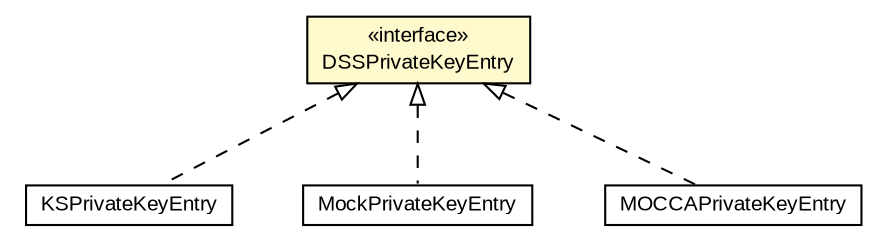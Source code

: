 #!/usr/local/bin/dot
#
# Class diagram 
# Generated by UMLGraph version R5_6-24-gf6e263 (http://www.umlgraph.org/)
#

digraph G {
	edge [fontname="arial",fontsize=10,labelfontname="arial",labelfontsize=10];
	node [fontname="arial",fontsize=10,shape=plaintext];
	nodesep=0.25;
	ranksep=0.5;
	// eu.europa.esig.dss.token.KSPrivateKeyEntry
	c299179 [label=<<table title="eu.europa.esig.dss.token.KSPrivateKeyEntry" border="0" cellborder="1" cellspacing="0" cellpadding="2" port="p" href="./KSPrivateKeyEntry.html">
		<tr><td><table border="0" cellspacing="0" cellpadding="1">
<tr><td align="center" balign="center"> KSPrivateKeyEntry </td></tr>
		</table></td></tr>
		</table>>, URL="./KSPrivateKeyEntry.html", fontname="arial", fontcolor="black", fontsize=10.0];
	// eu.europa.esig.dss.token.DSSPrivateKeyEntry
	c299180 [label=<<table title="eu.europa.esig.dss.token.DSSPrivateKeyEntry" border="0" cellborder="1" cellspacing="0" cellpadding="2" port="p" bgcolor="lemonChiffon" href="./DSSPrivateKeyEntry.html">
		<tr><td><table border="0" cellspacing="0" cellpadding="1">
<tr><td align="center" balign="center"> &#171;interface&#187; </td></tr>
<tr><td align="center" balign="center"> DSSPrivateKeyEntry </td></tr>
		</table></td></tr>
		</table>>, URL="./DSSPrivateKeyEntry.html", fontname="arial", fontcolor="black", fontsize=10.0];
	// eu.europa.esig.dss.test.mock.MockPrivateKeyEntry
	c299660 [label=<<table title="eu.europa.esig.dss.test.mock.MockPrivateKeyEntry" border="0" cellborder="1" cellspacing="0" cellpadding="2" port="p" href="../test/mock/MockPrivateKeyEntry.html">
		<tr><td><table border="0" cellspacing="0" cellpadding="1">
<tr><td align="center" balign="center"> MockPrivateKeyEntry </td></tr>
		</table></td></tr>
		</table>>, URL="../test/mock/MockPrivateKeyEntry.html", fontname="arial", fontcolor="black", fontsize=10.0];
	// eu.europa.esig.dss.token.mocca.MOCCAPrivateKeyEntry
	c299663 [label=<<table title="eu.europa.esig.dss.token.mocca.MOCCAPrivateKeyEntry" border="0" cellborder="1" cellspacing="0" cellpadding="2" port="p" href="./mocca/MOCCAPrivateKeyEntry.html">
		<tr><td><table border="0" cellspacing="0" cellpadding="1">
<tr><td align="center" balign="center"> MOCCAPrivateKeyEntry </td></tr>
		</table></td></tr>
		</table>>, URL="./mocca/MOCCAPrivateKeyEntry.html", fontname="arial", fontcolor="black", fontsize=10.0];
	//eu.europa.esig.dss.token.KSPrivateKeyEntry implements eu.europa.esig.dss.token.DSSPrivateKeyEntry
	c299180:p -> c299179:p [dir=back,arrowtail=empty,style=dashed];
	//eu.europa.esig.dss.test.mock.MockPrivateKeyEntry implements eu.europa.esig.dss.token.DSSPrivateKeyEntry
	c299180:p -> c299660:p [dir=back,arrowtail=empty,style=dashed];
	//eu.europa.esig.dss.token.mocca.MOCCAPrivateKeyEntry implements eu.europa.esig.dss.token.DSSPrivateKeyEntry
	c299180:p -> c299663:p [dir=back,arrowtail=empty,style=dashed];
}

